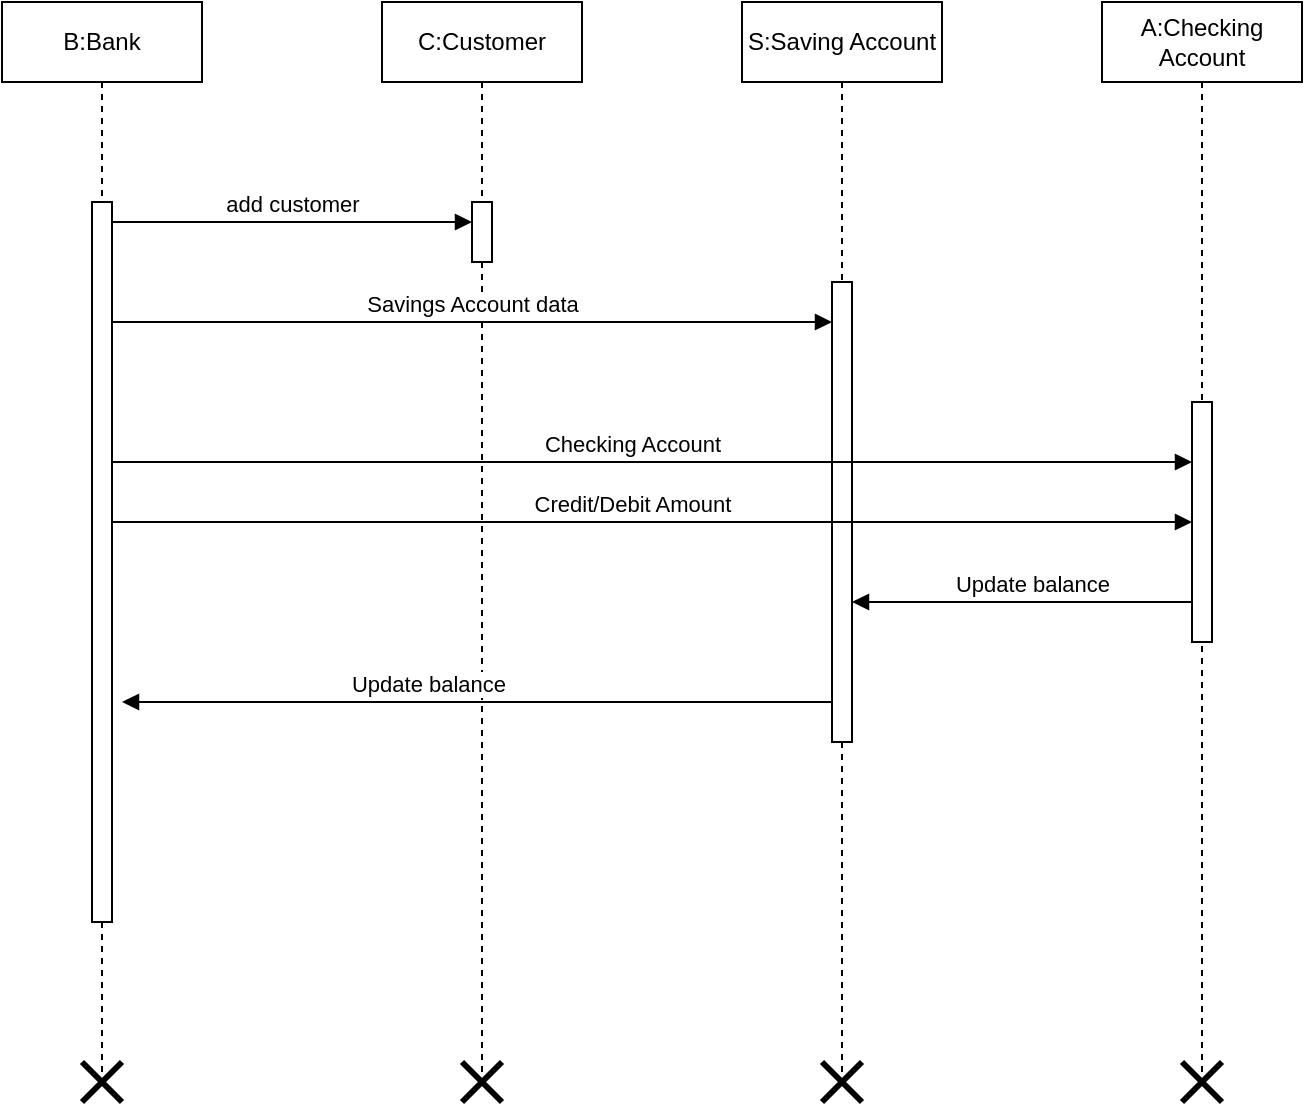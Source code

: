 <mxfile version="26.0.1">
  <diagram name="Page-1" id="xiaI4N32r4dtn0rJvUoS">
    <mxGraphModel dx="1035" dy="551" grid="0" gridSize="10" guides="1" tooltips="1" connect="1" arrows="1" fold="1" page="1" pageScale="1" pageWidth="850" pageHeight="1100" math="0" shadow="0">
      <root>
        <mxCell id="0" />
        <mxCell id="1" parent="0" />
        <mxCell id="983DaOn5M93yl_nJEGJA-1" value="B:Bank" style="shape=umlLifeline;perimeter=lifelinePerimeter;whiteSpace=wrap;html=1;container=1;dropTarget=0;collapsible=0;recursiveResize=0;outlineConnect=0;portConstraint=eastwest;newEdgeStyle={&quot;edgeStyle&quot;:&quot;elbowEdgeStyle&quot;,&quot;elbow&quot;:&quot;vertical&quot;,&quot;curved&quot;:0,&quot;rounded&quot;:0};" parent="1" vertex="1">
          <mxGeometry x="70" y="60" width="100" height="540" as="geometry" />
        </mxCell>
        <mxCell id="983DaOn5M93yl_nJEGJA-4" value="C:Customer" style="shape=umlLifeline;perimeter=lifelinePerimeter;whiteSpace=wrap;html=1;container=1;dropTarget=0;collapsible=0;recursiveResize=0;outlineConnect=0;portConstraint=eastwest;newEdgeStyle={&quot;edgeStyle&quot;:&quot;elbowEdgeStyle&quot;,&quot;elbow&quot;:&quot;vertical&quot;,&quot;curved&quot;:0,&quot;rounded&quot;:0};" parent="1" vertex="1">
          <mxGeometry x="260" y="60" width="100" height="540" as="geometry" />
        </mxCell>
        <mxCell id="983DaOn5M93yl_nJEGJA-5" value="S:Saving Account" style="shape=umlLifeline;perimeter=lifelinePerimeter;whiteSpace=wrap;html=1;container=1;dropTarget=0;collapsible=0;recursiveResize=0;outlineConnect=0;portConstraint=eastwest;newEdgeStyle={&quot;edgeStyle&quot;:&quot;elbowEdgeStyle&quot;,&quot;elbow&quot;:&quot;vertical&quot;,&quot;curved&quot;:0,&quot;rounded&quot;:0};size=40;" parent="1" vertex="1">
          <mxGeometry x="440" y="60" width="100" height="540" as="geometry" />
        </mxCell>
        <mxCell id="983DaOn5M93yl_nJEGJA-6" value="A:Checking&lt;div&gt;&lt;span style=&quot;background-color: transparent; color: light-dark(rgb(0, 0, 0), rgb(255, 255, 255));&quot;&gt;Account&lt;/span&gt;&lt;/div&gt;" style="shape=umlLifeline;perimeter=lifelinePerimeter;whiteSpace=wrap;html=1;container=1;dropTarget=0;collapsible=0;recursiveResize=0;outlineConnect=0;portConstraint=eastwest;newEdgeStyle={&quot;edgeStyle&quot;:&quot;elbowEdgeStyle&quot;,&quot;elbow&quot;:&quot;vertical&quot;,&quot;curved&quot;:0,&quot;rounded&quot;:0};" parent="1" vertex="1">
          <mxGeometry x="620" y="60" width="100" height="540" as="geometry" />
        </mxCell>
        <mxCell id="983DaOn5M93yl_nJEGJA-7" value="" style="html=1;points=[];perimeter=orthogonalPerimeter;outlineConnect=0;targetShapes=umlLifeline;portConstraint=eastwest;newEdgeStyle={&quot;edgeStyle&quot;:&quot;elbowEdgeStyle&quot;,&quot;elbow&quot;:&quot;vertical&quot;,&quot;curved&quot;:0,&quot;rounded&quot;:0};" parent="1" vertex="1">
          <mxGeometry x="115" y="160" width="10" height="360" as="geometry" />
        </mxCell>
        <mxCell id="983DaOn5M93yl_nJEGJA-8" value="" style="html=1;points=[];perimeter=orthogonalPerimeter;outlineConnect=0;targetShapes=umlLifeline;portConstraint=eastwest;newEdgeStyle={&quot;edgeStyle&quot;:&quot;elbowEdgeStyle&quot;,&quot;elbow&quot;:&quot;vertical&quot;,&quot;curved&quot;:0,&quot;rounded&quot;:0};" parent="1" vertex="1">
          <mxGeometry x="305" y="160" width="10" height="30" as="geometry" />
        </mxCell>
        <mxCell id="983DaOn5M93yl_nJEGJA-9" value="add customer" style="html=1;verticalAlign=bottom;endArrow=block;edgeStyle=elbowEdgeStyle;elbow=vertical;curved=0;rounded=0;" parent="1" source="983DaOn5M93yl_nJEGJA-7" target="983DaOn5M93yl_nJEGJA-8" edge="1">
          <mxGeometry relative="1" as="geometry">
            <mxPoint x="200" y="210" as="sourcePoint" />
            <Array as="points">
              <mxPoint x="140" y="170" />
            </Array>
          </mxGeometry>
        </mxCell>
        <mxCell id="983DaOn5M93yl_nJEGJA-14" value="Savings Account data" style="html=1;verticalAlign=bottom;endArrow=block;edgeStyle=elbowEdgeStyle;elbow=vertical;curved=0;rounded=0;" parent="1" edge="1" source="983DaOn5M93yl_nJEGJA-7">
          <mxGeometry relative="1" as="geometry">
            <mxPoint x="130" y="220" as="sourcePoint" />
            <mxPoint x="485" y="220" as="targetPoint" />
            <Array as="points">
              <mxPoint x="135.5" y="220" />
            </Array>
          </mxGeometry>
        </mxCell>
        <mxCell id="983DaOn5M93yl_nJEGJA-18" value="" style="shape=umlDestroy;whiteSpace=wrap;html=1;strokeWidth=3;targetShapes=umlLifeline;" parent="1" vertex="1">
          <mxGeometry x="110" y="590" width="20" height="20" as="geometry" />
        </mxCell>
        <mxCell id="983DaOn5M93yl_nJEGJA-19" value="" style="shape=umlDestroy;whiteSpace=wrap;html=1;strokeWidth=3;targetShapes=umlLifeline;" parent="1" vertex="1">
          <mxGeometry x="300" y="590" width="20" height="20" as="geometry" />
        </mxCell>
        <mxCell id="983DaOn5M93yl_nJEGJA-20" value="" style="html=1;points=[];perimeter=orthogonalPerimeter;outlineConnect=0;targetShapes=umlLifeline;portConstraint=eastwest;newEdgeStyle={&quot;edgeStyle&quot;:&quot;elbowEdgeStyle&quot;,&quot;elbow&quot;:&quot;vertical&quot;,&quot;curved&quot;:0,&quot;rounded&quot;:0};" parent="1" vertex="1">
          <mxGeometry x="485" y="200" width="10" height="230" as="geometry" />
        </mxCell>
        <mxCell id="983DaOn5M93yl_nJEGJA-23" value="Update balance" style="html=1;verticalAlign=bottom;endArrow=block;edgeStyle=elbowEdgeStyle;elbow=vertical;curved=0;rounded=0;" parent="1" edge="1" target="983DaOn5M93yl_nJEGJA-20">
          <mxGeometry x="0.28" relative="1" as="geometry">
            <mxPoint x="585" y="360" as="sourcePoint" />
            <mxPoint x="490" y="360" as="targetPoint" />
            <Array as="points">
              <mxPoint x="665" y="360" />
            </Array>
            <mxPoint as="offset" />
          </mxGeometry>
        </mxCell>
        <mxCell id="983DaOn5M93yl_nJEGJA-25" value="" style="shape=umlDestroy;whiteSpace=wrap;html=1;strokeWidth=3;targetShapes=umlLifeline;" parent="1" vertex="1">
          <mxGeometry x="480" y="590" width="20" height="20" as="geometry" />
        </mxCell>
        <mxCell id="983DaOn5M93yl_nJEGJA-26" value="" style="html=1;points=[];perimeter=orthogonalPerimeter;outlineConnect=0;targetShapes=umlLifeline;portConstraint=eastwest;newEdgeStyle={&quot;edgeStyle&quot;:&quot;elbowEdgeStyle&quot;,&quot;elbow&quot;:&quot;vertical&quot;,&quot;curved&quot;:0,&quot;rounded&quot;:0};" parent="1" vertex="1">
          <mxGeometry x="665" y="260" width="10" height="120" as="geometry" />
        </mxCell>
        <mxCell id="983DaOn5M93yl_nJEGJA-28" value="" style="shape=umlDestroy;whiteSpace=wrap;html=1;strokeWidth=3;targetShapes=umlLifeline;" parent="1" vertex="1">
          <mxGeometry x="660" y="590" width="20" height="20" as="geometry" />
        </mxCell>
        <mxCell id="41-Rh_WCBCmnHQcbJbm7-1" value="Checking Account" style="html=1;verticalAlign=bottom;endArrow=block;edgeStyle=elbowEdgeStyle;elbow=vertical;curved=0;rounded=0;" edge="1" parent="1" target="983DaOn5M93yl_nJEGJA-26">
          <mxGeometry relative="1" as="geometry">
            <mxPoint x="125" y="270" as="sourcePoint" />
            <mxPoint x="660" y="290" as="targetPoint" />
            <Array as="points">
              <mxPoint x="500" y="290" />
              <mxPoint x="135.5" y="270" />
            </Array>
          </mxGeometry>
        </mxCell>
        <mxCell id="41-Rh_WCBCmnHQcbJbm7-3" value="Credit/Debit Amount" style="html=1;verticalAlign=bottom;endArrow=block;edgeStyle=elbowEdgeStyle;elbow=vertical;curved=0;rounded=0;" edge="1" parent="1">
          <mxGeometry relative="1" as="geometry">
            <mxPoint x="125" y="300" as="sourcePoint" />
            <mxPoint x="665" y="320" as="targetPoint" />
            <Array as="points">
              <mxPoint x="500" y="320" />
              <mxPoint x="135.5" y="300" />
            </Array>
          </mxGeometry>
        </mxCell>
        <mxCell id="41-Rh_WCBCmnHQcbJbm7-5" value="Update balance" style="html=1;verticalAlign=bottom;endArrow=block;edgeStyle=elbowEdgeStyle;elbow=vertical;curved=0;rounded=0;" edge="1" parent="1">
          <mxGeometry x="0.28" relative="1" as="geometry">
            <mxPoint x="415.5" y="410" as="sourcePoint" />
            <mxPoint x="130" y="410" as="targetPoint" />
            <Array as="points">
              <mxPoint x="485" y="410" />
            </Array>
            <mxPoint as="offset" />
          </mxGeometry>
        </mxCell>
      </root>
    </mxGraphModel>
  </diagram>
</mxfile>
